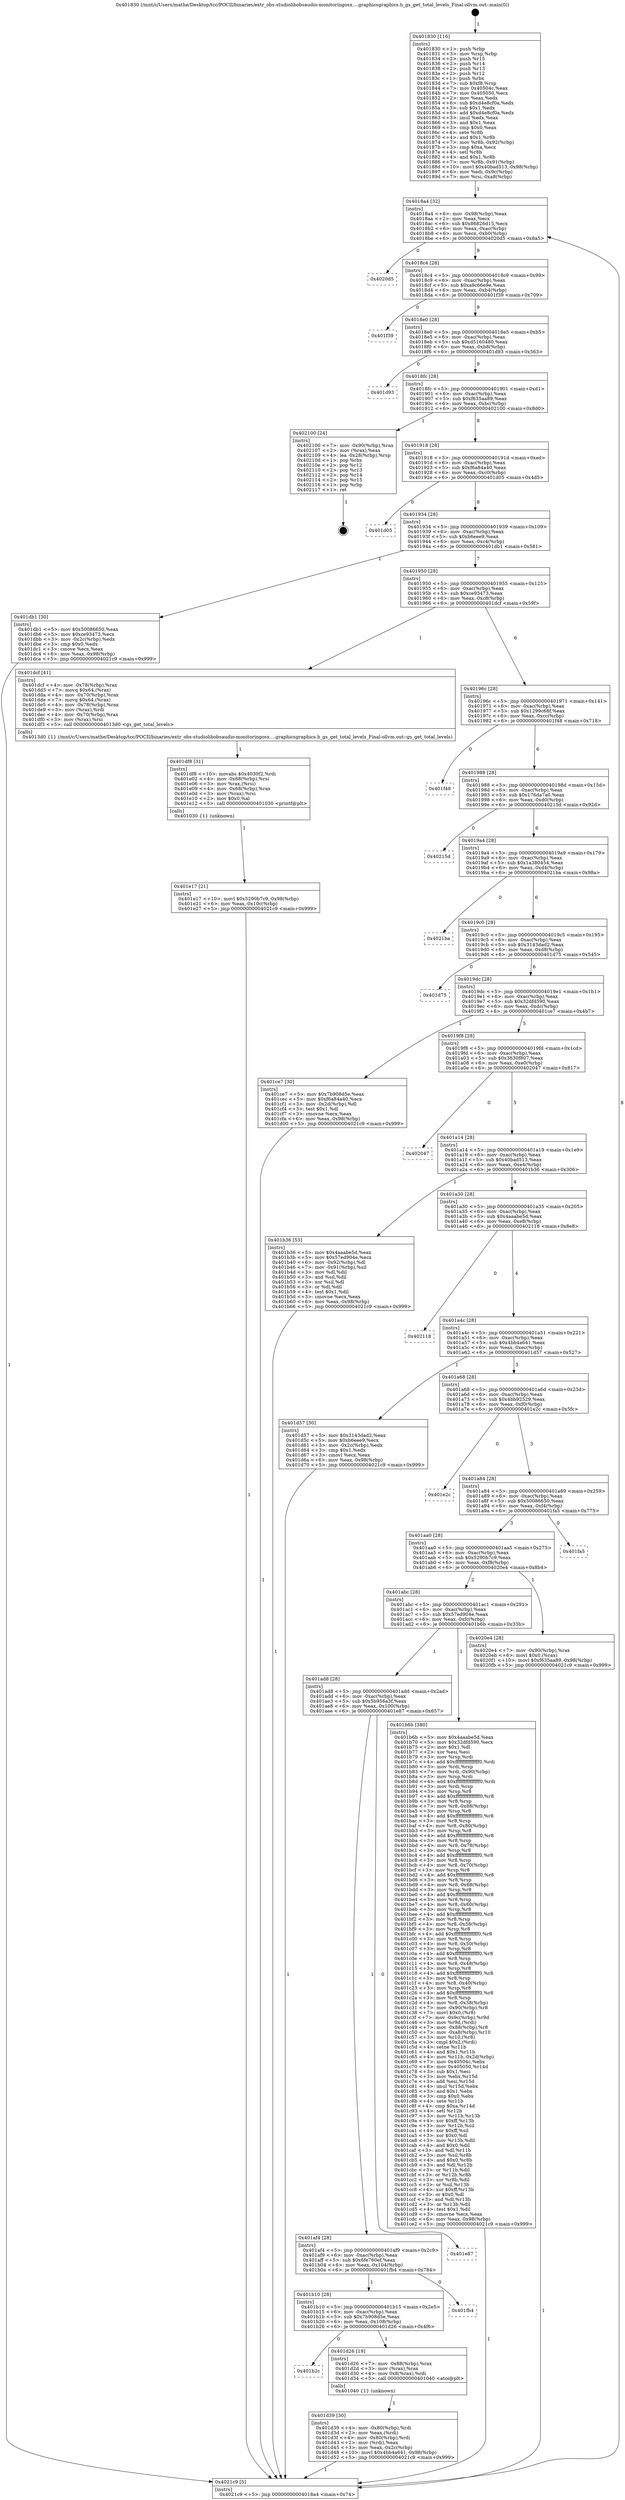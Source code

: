 digraph "0x401830" {
  label = "0x401830 (/mnt/c/Users/mathe/Desktop/tcc/POCII/binaries/extr_obs-studiolibobsaudio-monitoringosx....graphicsgraphics.h_gs_get_total_levels_Final-ollvm.out::main(0))"
  labelloc = "t"
  node[shape=record]

  Entry [label="",width=0.3,height=0.3,shape=circle,fillcolor=black,style=filled]
  "0x4018a4" [label="{
     0x4018a4 [32]\l
     | [instrs]\l
     &nbsp;&nbsp;0x4018a4 \<+6\>: mov -0x98(%rbp),%eax\l
     &nbsp;&nbsp;0x4018aa \<+2\>: mov %eax,%ecx\l
     &nbsp;&nbsp;0x4018ac \<+6\>: sub $0x86826d15,%ecx\l
     &nbsp;&nbsp;0x4018b2 \<+6\>: mov %eax,-0xac(%rbp)\l
     &nbsp;&nbsp;0x4018b8 \<+6\>: mov %ecx,-0xb0(%rbp)\l
     &nbsp;&nbsp;0x4018be \<+6\>: je 00000000004020d5 \<main+0x8a5\>\l
  }"]
  "0x4020d5" [label="{
     0x4020d5\l
  }", style=dashed]
  "0x4018c4" [label="{
     0x4018c4 [28]\l
     | [instrs]\l
     &nbsp;&nbsp;0x4018c4 \<+5\>: jmp 00000000004018c9 \<main+0x99\>\l
     &nbsp;&nbsp;0x4018c9 \<+6\>: mov -0xac(%rbp),%eax\l
     &nbsp;&nbsp;0x4018cf \<+5\>: sub $0xa9c66e9e,%eax\l
     &nbsp;&nbsp;0x4018d4 \<+6\>: mov %eax,-0xb4(%rbp)\l
     &nbsp;&nbsp;0x4018da \<+6\>: je 0000000000401f39 \<main+0x709\>\l
  }"]
  Exit [label="",width=0.3,height=0.3,shape=circle,fillcolor=black,style=filled,peripheries=2]
  "0x401f39" [label="{
     0x401f39\l
  }", style=dashed]
  "0x4018e0" [label="{
     0x4018e0 [28]\l
     | [instrs]\l
     &nbsp;&nbsp;0x4018e0 \<+5\>: jmp 00000000004018e5 \<main+0xb5\>\l
     &nbsp;&nbsp;0x4018e5 \<+6\>: mov -0xac(%rbp),%eax\l
     &nbsp;&nbsp;0x4018eb \<+5\>: sub $0xd5160480,%eax\l
     &nbsp;&nbsp;0x4018f0 \<+6\>: mov %eax,-0xb8(%rbp)\l
     &nbsp;&nbsp;0x4018f6 \<+6\>: je 0000000000401d93 \<main+0x563\>\l
  }"]
  "0x401e17" [label="{
     0x401e17 [21]\l
     | [instrs]\l
     &nbsp;&nbsp;0x401e17 \<+10\>: movl $0x5290b7c9,-0x98(%rbp)\l
     &nbsp;&nbsp;0x401e21 \<+6\>: mov %eax,-0x10c(%rbp)\l
     &nbsp;&nbsp;0x401e27 \<+5\>: jmp 00000000004021c9 \<main+0x999\>\l
  }"]
  "0x401d93" [label="{
     0x401d93\l
  }", style=dashed]
  "0x4018fc" [label="{
     0x4018fc [28]\l
     | [instrs]\l
     &nbsp;&nbsp;0x4018fc \<+5\>: jmp 0000000000401901 \<main+0xd1\>\l
     &nbsp;&nbsp;0x401901 \<+6\>: mov -0xac(%rbp),%eax\l
     &nbsp;&nbsp;0x401907 \<+5\>: sub $0xf635aa89,%eax\l
     &nbsp;&nbsp;0x40190c \<+6\>: mov %eax,-0xbc(%rbp)\l
     &nbsp;&nbsp;0x401912 \<+6\>: je 0000000000402100 \<main+0x8d0\>\l
  }"]
  "0x401df8" [label="{
     0x401df8 [31]\l
     | [instrs]\l
     &nbsp;&nbsp;0x401df8 \<+10\>: movabs $0x4030f2,%rdi\l
     &nbsp;&nbsp;0x401e02 \<+4\>: mov -0x68(%rbp),%rsi\l
     &nbsp;&nbsp;0x401e06 \<+3\>: mov %rax,(%rsi)\l
     &nbsp;&nbsp;0x401e09 \<+4\>: mov -0x68(%rbp),%rax\l
     &nbsp;&nbsp;0x401e0d \<+3\>: mov (%rax),%rsi\l
     &nbsp;&nbsp;0x401e10 \<+2\>: mov $0x0,%al\l
     &nbsp;&nbsp;0x401e12 \<+5\>: call 0000000000401030 \<printf@plt\>\l
     | [calls]\l
     &nbsp;&nbsp;0x401030 \{1\} (unknown)\l
  }"]
  "0x402100" [label="{
     0x402100 [24]\l
     | [instrs]\l
     &nbsp;&nbsp;0x402100 \<+7\>: mov -0x90(%rbp),%rax\l
     &nbsp;&nbsp;0x402107 \<+2\>: mov (%rax),%eax\l
     &nbsp;&nbsp;0x402109 \<+4\>: lea -0x28(%rbp),%rsp\l
     &nbsp;&nbsp;0x40210d \<+1\>: pop %rbx\l
     &nbsp;&nbsp;0x40210e \<+2\>: pop %r12\l
     &nbsp;&nbsp;0x402110 \<+2\>: pop %r13\l
     &nbsp;&nbsp;0x402112 \<+2\>: pop %r14\l
     &nbsp;&nbsp;0x402114 \<+2\>: pop %r15\l
     &nbsp;&nbsp;0x402116 \<+1\>: pop %rbp\l
     &nbsp;&nbsp;0x402117 \<+1\>: ret\l
  }"]
  "0x401918" [label="{
     0x401918 [28]\l
     | [instrs]\l
     &nbsp;&nbsp;0x401918 \<+5\>: jmp 000000000040191d \<main+0xed\>\l
     &nbsp;&nbsp;0x40191d \<+6\>: mov -0xac(%rbp),%eax\l
     &nbsp;&nbsp;0x401923 \<+5\>: sub $0xf6a84a40,%eax\l
     &nbsp;&nbsp;0x401928 \<+6\>: mov %eax,-0xc0(%rbp)\l
     &nbsp;&nbsp;0x40192e \<+6\>: je 0000000000401d05 \<main+0x4d5\>\l
  }"]
  "0x401d39" [label="{
     0x401d39 [30]\l
     | [instrs]\l
     &nbsp;&nbsp;0x401d39 \<+4\>: mov -0x80(%rbp),%rdi\l
     &nbsp;&nbsp;0x401d3d \<+2\>: mov %eax,(%rdi)\l
     &nbsp;&nbsp;0x401d3f \<+4\>: mov -0x80(%rbp),%rdi\l
     &nbsp;&nbsp;0x401d43 \<+2\>: mov (%rdi),%eax\l
     &nbsp;&nbsp;0x401d45 \<+3\>: mov %eax,-0x2c(%rbp)\l
     &nbsp;&nbsp;0x401d48 \<+10\>: movl $0x4bb4a641,-0x98(%rbp)\l
     &nbsp;&nbsp;0x401d52 \<+5\>: jmp 00000000004021c9 \<main+0x999\>\l
  }"]
  "0x401d05" [label="{
     0x401d05\l
  }", style=dashed]
  "0x401934" [label="{
     0x401934 [28]\l
     | [instrs]\l
     &nbsp;&nbsp;0x401934 \<+5\>: jmp 0000000000401939 \<main+0x109\>\l
     &nbsp;&nbsp;0x401939 \<+6\>: mov -0xac(%rbp),%eax\l
     &nbsp;&nbsp;0x40193f \<+5\>: sub $0xb6eee9,%eax\l
     &nbsp;&nbsp;0x401944 \<+6\>: mov %eax,-0xc4(%rbp)\l
     &nbsp;&nbsp;0x40194a \<+6\>: je 0000000000401db1 \<main+0x581\>\l
  }"]
  "0x401b2c" [label="{
     0x401b2c\l
  }", style=dashed]
  "0x401db1" [label="{
     0x401db1 [30]\l
     | [instrs]\l
     &nbsp;&nbsp;0x401db1 \<+5\>: mov $0x50086650,%eax\l
     &nbsp;&nbsp;0x401db6 \<+5\>: mov $0xce93473,%ecx\l
     &nbsp;&nbsp;0x401dbb \<+3\>: mov -0x2c(%rbp),%edx\l
     &nbsp;&nbsp;0x401dbe \<+3\>: cmp $0x0,%edx\l
     &nbsp;&nbsp;0x401dc1 \<+3\>: cmove %ecx,%eax\l
     &nbsp;&nbsp;0x401dc4 \<+6\>: mov %eax,-0x98(%rbp)\l
     &nbsp;&nbsp;0x401dca \<+5\>: jmp 00000000004021c9 \<main+0x999\>\l
  }"]
  "0x401950" [label="{
     0x401950 [28]\l
     | [instrs]\l
     &nbsp;&nbsp;0x401950 \<+5\>: jmp 0000000000401955 \<main+0x125\>\l
     &nbsp;&nbsp;0x401955 \<+6\>: mov -0xac(%rbp),%eax\l
     &nbsp;&nbsp;0x40195b \<+5\>: sub $0xce93473,%eax\l
     &nbsp;&nbsp;0x401960 \<+6\>: mov %eax,-0xc8(%rbp)\l
     &nbsp;&nbsp;0x401966 \<+6\>: je 0000000000401dcf \<main+0x59f\>\l
  }"]
  "0x401d26" [label="{
     0x401d26 [19]\l
     | [instrs]\l
     &nbsp;&nbsp;0x401d26 \<+7\>: mov -0x88(%rbp),%rax\l
     &nbsp;&nbsp;0x401d2d \<+3\>: mov (%rax),%rax\l
     &nbsp;&nbsp;0x401d30 \<+4\>: mov 0x8(%rax),%rdi\l
     &nbsp;&nbsp;0x401d34 \<+5\>: call 0000000000401040 \<atoi@plt\>\l
     | [calls]\l
     &nbsp;&nbsp;0x401040 \{1\} (unknown)\l
  }"]
  "0x401dcf" [label="{
     0x401dcf [41]\l
     | [instrs]\l
     &nbsp;&nbsp;0x401dcf \<+4\>: mov -0x78(%rbp),%rax\l
     &nbsp;&nbsp;0x401dd3 \<+7\>: movq $0x64,(%rax)\l
     &nbsp;&nbsp;0x401dda \<+4\>: mov -0x70(%rbp),%rax\l
     &nbsp;&nbsp;0x401dde \<+7\>: movq $0x64,(%rax)\l
     &nbsp;&nbsp;0x401de5 \<+4\>: mov -0x78(%rbp),%rax\l
     &nbsp;&nbsp;0x401de9 \<+3\>: mov (%rax),%rdi\l
     &nbsp;&nbsp;0x401dec \<+4\>: mov -0x70(%rbp),%rax\l
     &nbsp;&nbsp;0x401df0 \<+3\>: mov (%rax),%rsi\l
     &nbsp;&nbsp;0x401df3 \<+5\>: call 00000000004013d0 \<gs_get_total_levels\>\l
     | [calls]\l
     &nbsp;&nbsp;0x4013d0 \{1\} (/mnt/c/Users/mathe/Desktop/tcc/POCII/binaries/extr_obs-studiolibobsaudio-monitoringosx....graphicsgraphics.h_gs_get_total_levels_Final-ollvm.out::gs_get_total_levels)\l
  }"]
  "0x40196c" [label="{
     0x40196c [28]\l
     | [instrs]\l
     &nbsp;&nbsp;0x40196c \<+5\>: jmp 0000000000401971 \<main+0x141\>\l
     &nbsp;&nbsp;0x401971 \<+6\>: mov -0xac(%rbp),%eax\l
     &nbsp;&nbsp;0x401977 \<+5\>: sub $0x1299c68f,%eax\l
     &nbsp;&nbsp;0x40197c \<+6\>: mov %eax,-0xcc(%rbp)\l
     &nbsp;&nbsp;0x401982 \<+6\>: je 0000000000401f48 \<main+0x718\>\l
  }"]
  "0x401b10" [label="{
     0x401b10 [28]\l
     | [instrs]\l
     &nbsp;&nbsp;0x401b10 \<+5\>: jmp 0000000000401b15 \<main+0x2e5\>\l
     &nbsp;&nbsp;0x401b15 \<+6\>: mov -0xac(%rbp),%eax\l
     &nbsp;&nbsp;0x401b1b \<+5\>: sub $0x7b908d5e,%eax\l
     &nbsp;&nbsp;0x401b20 \<+6\>: mov %eax,-0x108(%rbp)\l
     &nbsp;&nbsp;0x401b26 \<+6\>: je 0000000000401d26 \<main+0x4f6\>\l
  }"]
  "0x401f48" [label="{
     0x401f48\l
  }", style=dashed]
  "0x401988" [label="{
     0x401988 [28]\l
     | [instrs]\l
     &nbsp;&nbsp;0x401988 \<+5\>: jmp 000000000040198d \<main+0x15d\>\l
     &nbsp;&nbsp;0x40198d \<+6\>: mov -0xac(%rbp),%eax\l
     &nbsp;&nbsp;0x401993 \<+5\>: sub $0x176da7a0,%eax\l
     &nbsp;&nbsp;0x401998 \<+6\>: mov %eax,-0xd0(%rbp)\l
     &nbsp;&nbsp;0x40199e \<+6\>: je 000000000040215d \<main+0x92d\>\l
  }"]
  "0x401fb4" [label="{
     0x401fb4\l
  }", style=dashed]
  "0x40215d" [label="{
     0x40215d\l
  }", style=dashed]
  "0x4019a4" [label="{
     0x4019a4 [28]\l
     | [instrs]\l
     &nbsp;&nbsp;0x4019a4 \<+5\>: jmp 00000000004019a9 \<main+0x179\>\l
     &nbsp;&nbsp;0x4019a9 \<+6\>: mov -0xac(%rbp),%eax\l
     &nbsp;&nbsp;0x4019af \<+5\>: sub $0x1a380454,%eax\l
     &nbsp;&nbsp;0x4019b4 \<+6\>: mov %eax,-0xd4(%rbp)\l
     &nbsp;&nbsp;0x4019ba \<+6\>: je 00000000004021ba \<main+0x98a\>\l
  }"]
  "0x401af4" [label="{
     0x401af4 [28]\l
     | [instrs]\l
     &nbsp;&nbsp;0x401af4 \<+5\>: jmp 0000000000401af9 \<main+0x2c9\>\l
     &nbsp;&nbsp;0x401af9 \<+6\>: mov -0xac(%rbp),%eax\l
     &nbsp;&nbsp;0x401aff \<+5\>: sub $0x6fe760ef,%eax\l
     &nbsp;&nbsp;0x401b04 \<+6\>: mov %eax,-0x104(%rbp)\l
     &nbsp;&nbsp;0x401b0a \<+6\>: je 0000000000401fb4 \<main+0x784\>\l
  }"]
  "0x4021ba" [label="{
     0x4021ba\l
  }", style=dashed]
  "0x4019c0" [label="{
     0x4019c0 [28]\l
     | [instrs]\l
     &nbsp;&nbsp;0x4019c0 \<+5\>: jmp 00000000004019c5 \<main+0x195\>\l
     &nbsp;&nbsp;0x4019c5 \<+6\>: mov -0xac(%rbp),%eax\l
     &nbsp;&nbsp;0x4019cb \<+5\>: sub $0x3143dad2,%eax\l
     &nbsp;&nbsp;0x4019d0 \<+6\>: mov %eax,-0xd8(%rbp)\l
     &nbsp;&nbsp;0x4019d6 \<+6\>: je 0000000000401d75 \<main+0x545\>\l
  }"]
  "0x401e87" [label="{
     0x401e87\l
  }", style=dashed]
  "0x401d75" [label="{
     0x401d75\l
  }", style=dashed]
  "0x4019dc" [label="{
     0x4019dc [28]\l
     | [instrs]\l
     &nbsp;&nbsp;0x4019dc \<+5\>: jmp 00000000004019e1 \<main+0x1b1\>\l
     &nbsp;&nbsp;0x4019e1 \<+6\>: mov -0xac(%rbp),%eax\l
     &nbsp;&nbsp;0x4019e7 \<+5\>: sub $0x32dfd590,%eax\l
     &nbsp;&nbsp;0x4019ec \<+6\>: mov %eax,-0xdc(%rbp)\l
     &nbsp;&nbsp;0x4019f2 \<+6\>: je 0000000000401ce7 \<main+0x4b7\>\l
  }"]
  "0x401ad8" [label="{
     0x401ad8 [28]\l
     | [instrs]\l
     &nbsp;&nbsp;0x401ad8 \<+5\>: jmp 0000000000401add \<main+0x2ad\>\l
     &nbsp;&nbsp;0x401add \<+6\>: mov -0xac(%rbp),%eax\l
     &nbsp;&nbsp;0x401ae3 \<+5\>: sub $0x5b956a3f,%eax\l
     &nbsp;&nbsp;0x401ae8 \<+6\>: mov %eax,-0x100(%rbp)\l
     &nbsp;&nbsp;0x401aee \<+6\>: je 0000000000401e87 \<main+0x657\>\l
  }"]
  "0x401ce7" [label="{
     0x401ce7 [30]\l
     | [instrs]\l
     &nbsp;&nbsp;0x401ce7 \<+5\>: mov $0x7b908d5e,%eax\l
     &nbsp;&nbsp;0x401cec \<+5\>: mov $0xf6a84a40,%ecx\l
     &nbsp;&nbsp;0x401cf1 \<+3\>: mov -0x2d(%rbp),%dl\l
     &nbsp;&nbsp;0x401cf4 \<+3\>: test $0x1,%dl\l
     &nbsp;&nbsp;0x401cf7 \<+3\>: cmovne %ecx,%eax\l
     &nbsp;&nbsp;0x401cfa \<+6\>: mov %eax,-0x98(%rbp)\l
     &nbsp;&nbsp;0x401d00 \<+5\>: jmp 00000000004021c9 \<main+0x999\>\l
  }"]
  "0x4019f8" [label="{
     0x4019f8 [28]\l
     | [instrs]\l
     &nbsp;&nbsp;0x4019f8 \<+5\>: jmp 00000000004019fd \<main+0x1cd\>\l
     &nbsp;&nbsp;0x4019fd \<+6\>: mov -0xac(%rbp),%eax\l
     &nbsp;&nbsp;0x401a03 \<+5\>: sub $0x3630f807,%eax\l
     &nbsp;&nbsp;0x401a08 \<+6\>: mov %eax,-0xe0(%rbp)\l
     &nbsp;&nbsp;0x401a0e \<+6\>: je 0000000000402047 \<main+0x817\>\l
  }"]
  "0x401b6b" [label="{
     0x401b6b [380]\l
     | [instrs]\l
     &nbsp;&nbsp;0x401b6b \<+5\>: mov $0x4aaabe5d,%eax\l
     &nbsp;&nbsp;0x401b70 \<+5\>: mov $0x32dfd590,%ecx\l
     &nbsp;&nbsp;0x401b75 \<+2\>: mov $0x1,%dl\l
     &nbsp;&nbsp;0x401b77 \<+2\>: xor %esi,%esi\l
     &nbsp;&nbsp;0x401b79 \<+3\>: mov %rsp,%rdi\l
     &nbsp;&nbsp;0x401b7c \<+4\>: add $0xfffffffffffffff0,%rdi\l
     &nbsp;&nbsp;0x401b80 \<+3\>: mov %rdi,%rsp\l
     &nbsp;&nbsp;0x401b83 \<+7\>: mov %rdi,-0x90(%rbp)\l
     &nbsp;&nbsp;0x401b8a \<+3\>: mov %rsp,%rdi\l
     &nbsp;&nbsp;0x401b8d \<+4\>: add $0xfffffffffffffff0,%rdi\l
     &nbsp;&nbsp;0x401b91 \<+3\>: mov %rdi,%rsp\l
     &nbsp;&nbsp;0x401b94 \<+3\>: mov %rsp,%r8\l
     &nbsp;&nbsp;0x401b97 \<+4\>: add $0xfffffffffffffff0,%r8\l
     &nbsp;&nbsp;0x401b9b \<+3\>: mov %r8,%rsp\l
     &nbsp;&nbsp;0x401b9e \<+7\>: mov %r8,-0x88(%rbp)\l
     &nbsp;&nbsp;0x401ba5 \<+3\>: mov %rsp,%r8\l
     &nbsp;&nbsp;0x401ba8 \<+4\>: add $0xfffffffffffffff0,%r8\l
     &nbsp;&nbsp;0x401bac \<+3\>: mov %r8,%rsp\l
     &nbsp;&nbsp;0x401baf \<+4\>: mov %r8,-0x80(%rbp)\l
     &nbsp;&nbsp;0x401bb3 \<+3\>: mov %rsp,%r8\l
     &nbsp;&nbsp;0x401bb6 \<+4\>: add $0xfffffffffffffff0,%r8\l
     &nbsp;&nbsp;0x401bba \<+3\>: mov %r8,%rsp\l
     &nbsp;&nbsp;0x401bbd \<+4\>: mov %r8,-0x78(%rbp)\l
     &nbsp;&nbsp;0x401bc1 \<+3\>: mov %rsp,%r8\l
     &nbsp;&nbsp;0x401bc4 \<+4\>: add $0xfffffffffffffff0,%r8\l
     &nbsp;&nbsp;0x401bc8 \<+3\>: mov %r8,%rsp\l
     &nbsp;&nbsp;0x401bcb \<+4\>: mov %r8,-0x70(%rbp)\l
     &nbsp;&nbsp;0x401bcf \<+3\>: mov %rsp,%r8\l
     &nbsp;&nbsp;0x401bd2 \<+4\>: add $0xfffffffffffffff0,%r8\l
     &nbsp;&nbsp;0x401bd6 \<+3\>: mov %r8,%rsp\l
     &nbsp;&nbsp;0x401bd9 \<+4\>: mov %r8,-0x68(%rbp)\l
     &nbsp;&nbsp;0x401bdd \<+3\>: mov %rsp,%r8\l
     &nbsp;&nbsp;0x401be0 \<+4\>: add $0xfffffffffffffff0,%r8\l
     &nbsp;&nbsp;0x401be4 \<+3\>: mov %r8,%rsp\l
     &nbsp;&nbsp;0x401be7 \<+4\>: mov %r8,-0x60(%rbp)\l
     &nbsp;&nbsp;0x401beb \<+3\>: mov %rsp,%r8\l
     &nbsp;&nbsp;0x401bee \<+4\>: add $0xfffffffffffffff0,%r8\l
     &nbsp;&nbsp;0x401bf2 \<+3\>: mov %r8,%rsp\l
     &nbsp;&nbsp;0x401bf5 \<+4\>: mov %r8,-0x58(%rbp)\l
     &nbsp;&nbsp;0x401bf9 \<+3\>: mov %rsp,%r8\l
     &nbsp;&nbsp;0x401bfc \<+4\>: add $0xfffffffffffffff0,%r8\l
     &nbsp;&nbsp;0x401c00 \<+3\>: mov %r8,%rsp\l
     &nbsp;&nbsp;0x401c03 \<+4\>: mov %r8,-0x50(%rbp)\l
     &nbsp;&nbsp;0x401c07 \<+3\>: mov %rsp,%r8\l
     &nbsp;&nbsp;0x401c0a \<+4\>: add $0xfffffffffffffff0,%r8\l
     &nbsp;&nbsp;0x401c0e \<+3\>: mov %r8,%rsp\l
     &nbsp;&nbsp;0x401c11 \<+4\>: mov %r8,-0x48(%rbp)\l
     &nbsp;&nbsp;0x401c15 \<+3\>: mov %rsp,%r8\l
     &nbsp;&nbsp;0x401c18 \<+4\>: add $0xfffffffffffffff0,%r8\l
     &nbsp;&nbsp;0x401c1c \<+3\>: mov %r8,%rsp\l
     &nbsp;&nbsp;0x401c1f \<+4\>: mov %r8,-0x40(%rbp)\l
     &nbsp;&nbsp;0x401c23 \<+3\>: mov %rsp,%r8\l
     &nbsp;&nbsp;0x401c26 \<+4\>: add $0xfffffffffffffff0,%r8\l
     &nbsp;&nbsp;0x401c2a \<+3\>: mov %r8,%rsp\l
     &nbsp;&nbsp;0x401c2d \<+4\>: mov %r8,-0x38(%rbp)\l
     &nbsp;&nbsp;0x401c31 \<+7\>: mov -0x90(%rbp),%r8\l
     &nbsp;&nbsp;0x401c38 \<+7\>: movl $0x0,(%r8)\l
     &nbsp;&nbsp;0x401c3f \<+7\>: mov -0x9c(%rbp),%r9d\l
     &nbsp;&nbsp;0x401c46 \<+3\>: mov %r9d,(%rdi)\l
     &nbsp;&nbsp;0x401c49 \<+7\>: mov -0x88(%rbp),%r8\l
     &nbsp;&nbsp;0x401c50 \<+7\>: mov -0xa8(%rbp),%r10\l
     &nbsp;&nbsp;0x401c57 \<+3\>: mov %r10,(%r8)\l
     &nbsp;&nbsp;0x401c5a \<+3\>: cmpl $0x2,(%rdi)\l
     &nbsp;&nbsp;0x401c5d \<+4\>: setne %r11b\l
     &nbsp;&nbsp;0x401c61 \<+4\>: and $0x1,%r11b\l
     &nbsp;&nbsp;0x401c65 \<+4\>: mov %r11b,-0x2d(%rbp)\l
     &nbsp;&nbsp;0x401c69 \<+7\>: mov 0x40504c,%ebx\l
     &nbsp;&nbsp;0x401c70 \<+8\>: mov 0x405050,%r14d\l
     &nbsp;&nbsp;0x401c78 \<+3\>: sub $0x1,%esi\l
     &nbsp;&nbsp;0x401c7b \<+3\>: mov %ebx,%r15d\l
     &nbsp;&nbsp;0x401c7e \<+3\>: add %esi,%r15d\l
     &nbsp;&nbsp;0x401c81 \<+4\>: imul %r15d,%ebx\l
     &nbsp;&nbsp;0x401c85 \<+3\>: and $0x1,%ebx\l
     &nbsp;&nbsp;0x401c88 \<+3\>: cmp $0x0,%ebx\l
     &nbsp;&nbsp;0x401c8b \<+4\>: sete %r11b\l
     &nbsp;&nbsp;0x401c8f \<+4\>: cmp $0xa,%r14d\l
     &nbsp;&nbsp;0x401c93 \<+4\>: setl %r12b\l
     &nbsp;&nbsp;0x401c97 \<+3\>: mov %r11b,%r13b\l
     &nbsp;&nbsp;0x401c9a \<+4\>: xor $0xff,%r13b\l
     &nbsp;&nbsp;0x401c9e \<+3\>: mov %r12b,%sil\l
     &nbsp;&nbsp;0x401ca1 \<+4\>: xor $0xff,%sil\l
     &nbsp;&nbsp;0x401ca5 \<+3\>: xor $0x0,%dl\l
     &nbsp;&nbsp;0x401ca8 \<+3\>: mov %r13b,%dil\l
     &nbsp;&nbsp;0x401cab \<+4\>: and $0x0,%dil\l
     &nbsp;&nbsp;0x401caf \<+3\>: and %dl,%r11b\l
     &nbsp;&nbsp;0x401cb2 \<+3\>: mov %sil,%r8b\l
     &nbsp;&nbsp;0x401cb5 \<+4\>: and $0x0,%r8b\l
     &nbsp;&nbsp;0x401cb9 \<+3\>: and %dl,%r12b\l
     &nbsp;&nbsp;0x401cbc \<+3\>: or %r11b,%dil\l
     &nbsp;&nbsp;0x401cbf \<+3\>: or %r12b,%r8b\l
     &nbsp;&nbsp;0x401cc2 \<+3\>: xor %r8b,%dil\l
     &nbsp;&nbsp;0x401cc5 \<+3\>: or %sil,%r13b\l
     &nbsp;&nbsp;0x401cc8 \<+4\>: xor $0xff,%r13b\l
     &nbsp;&nbsp;0x401ccc \<+3\>: or $0x0,%dl\l
     &nbsp;&nbsp;0x401ccf \<+3\>: and %dl,%r13b\l
     &nbsp;&nbsp;0x401cd2 \<+3\>: or %r13b,%dil\l
     &nbsp;&nbsp;0x401cd5 \<+4\>: test $0x1,%dil\l
     &nbsp;&nbsp;0x401cd9 \<+3\>: cmovne %ecx,%eax\l
     &nbsp;&nbsp;0x401cdc \<+6\>: mov %eax,-0x98(%rbp)\l
     &nbsp;&nbsp;0x401ce2 \<+5\>: jmp 00000000004021c9 \<main+0x999\>\l
  }"]
  "0x402047" [label="{
     0x402047\l
  }", style=dashed]
  "0x401a14" [label="{
     0x401a14 [28]\l
     | [instrs]\l
     &nbsp;&nbsp;0x401a14 \<+5\>: jmp 0000000000401a19 \<main+0x1e9\>\l
     &nbsp;&nbsp;0x401a19 \<+6\>: mov -0xac(%rbp),%eax\l
     &nbsp;&nbsp;0x401a1f \<+5\>: sub $0x40bad513,%eax\l
     &nbsp;&nbsp;0x401a24 \<+6\>: mov %eax,-0xe4(%rbp)\l
     &nbsp;&nbsp;0x401a2a \<+6\>: je 0000000000401b36 \<main+0x306\>\l
  }"]
  "0x401abc" [label="{
     0x401abc [28]\l
     | [instrs]\l
     &nbsp;&nbsp;0x401abc \<+5\>: jmp 0000000000401ac1 \<main+0x291\>\l
     &nbsp;&nbsp;0x401ac1 \<+6\>: mov -0xac(%rbp),%eax\l
     &nbsp;&nbsp;0x401ac7 \<+5\>: sub $0x57ed904e,%eax\l
     &nbsp;&nbsp;0x401acc \<+6\>: mov %eax,-0xfc(%rbp)\l
     &nbsp;&nbsp;0x401ad2 \<+6\>: je 0000000000401b6b \<main+0x33b\>\l
  }"]
  "0x401b36" [label="{
     0x401b36 [53]\l
     | [instrs]\l
     &nbsp;&nbsp;0x401b36 \<+5\>: mov $0x4aaabe5d,%eax\l
     &nbsp;&nbsp;0x401b3b \<+5\>: mov $0x57ed904e,%ecx\l
     &nbsp;&nbsp;0x401b40 \<+6\>: mov -0x92(%rbp),%dl\l
     &nbsp;&nbsp;0x401b46 \<+7\>: mov -0x91(%rbp),%sil\l
     &nbsp;&nbsp;0x401b4d \<+3\>: mov %dl,%dil\l
     &nbsp;&nbsp;0x401b50 \<+3\>: and %sil,%dil\l
     &nbsp;&nbsp;0x401b53 \<+3\>: xor %sil,%dl\l
     &nbsp;&nbsp;0x401b56 \<+3\>: or %dl,%dil\l
     &nbsp;&nbsp;0x401b59 \<+4\>: test $0x1,%dil\l
     &nbsp;&nbsp;0x401b5d \<+3\>: cmovne %ecx,%eax\l
     &nbsp;&nbsp;0x401b60 \<+6\>: mov %eax,-0x98(%rbp)\l
     &nbsp;&nbsp;0x401b66 \<+5\>: jmp 00000000004021c9 \<main+0x999\>\l
  }"]
  "0x401a30" [label="{
     0x401a30 [28]\l
     | [instrs]\l
     &nbsp;&nbsp;0x401a30 \<+5\>: jmp 0000000000401a35 \<main+0x205\>\l
     &nbsp;&nbsp;0x401a35 \<+6\>: mov -0xac(%rbp),%eax\l
     &nbsp;&nbsp;0x401a3b \<+5\>: sub $0x4aaabe5d,%eax\l
     &nbsp;&nbsp;0x401a40 \<+6\>: mov %eax,-0xe8(%rbp)\l
     &nbsp;&nbsp;0x401a46 \<+6\>: je 0000000000402118 \<main+0x8e8\>\l
  }"]
  "0x4021c9" [label="{
     0x4021c9 [5]\l
     | [instrs]\l
     &nbsp;&nbsp;0x4021c9 \<+5\>: jmp 00000000004018a4 \<main+0x74\>\l
  }"]
  "0x401830" [label="{
     0x401830 [116]\l
     | [instrs]\l
     &nbsp;&nbsp;0x401830 \<+1\>: push %rbp\l
     &nbsp;&nbsp;0x401831 \<+3\>: mov %rsp,%rbp\l
     &nbsp;&nbsp;0x401834 \<+2\>: push %r15\l
     &nbsp;&nbsp;0x401836 \<+2\>: push %r14\l
     &nbsp;&nbsp;0x401838 \<+2\>: push %r13\l
     &nbsp;&nbsp;0x40183a \<+2\>: push %r12\l
     &nbsp;&nbsp;0x40183c \<+1\>: push %rbx\l
     &nbsp;&nbsp;0x40183d \<+7\>: sub $0xf8,%rsp\l
     &nbsp;&nbsp;0x401844 \<+7\>: mov 0x40504c,%eax\l
     &nbsp;&nbsp;0x40184b \<+7\>: mov 0x405050,%ecx\l
     &nbsp;&nbsp;0x401852 \<+2\>: mov %eax,%edx\l
     &nbsp;&nbsp;0x401854 \<+6\>: sub $0xd4e8cf0a,%edx\l
     &nbsp;&nbsp;0x40185a \<+3\>: sub $0x1,%edx\l
     &nbsp;&nbsp;0x40185d \<+6\>: add $0xd4e8cf0a,%edx\l
     &nbsp;&nbsp;0x401863 \<+3\>: imul %edx,%eax\l
     &nbsp;&nbsp;0x401866 \<+3\>: and $0x1,%eax\l
     &nbsp;&nbsp;0x401869 \<+3\>: cmp $0x0,%eax\l
     &nbsp;&nbsp;0x40186c \<+4\>: sete %r8b\l
     &nbsp;&nbsp;0x401870 \<+4\>: and $0x1,%r8b\l
     &nbsp;&nbsp;0x401874 \<+7\>: mov %r8b,-0x92(%rbp)\l
     &nbsp;&nbsp;0x40187b \<+3\>: cmp $0xa,%ecx\l
     &nbsp;&nbsp;0x40187e \<+4\>: setl %r8b\l
     &nbsp;&nbsp;0x401882 \<+4\>: and $0x1,%r8b\l
     &nbsp;&nbsp;0x401886 \<+7\>: mov %r8b,-0x91(%rbp)\l
     &nbsp;&nbsp;0x40188d \<+10\>: movl $0x40bad513,-0x98(%rbp)\l
     &nbsp;&nbsp;0x401897 \<+6\>: mov %edi,-0x9c(%rbp)\l
     &nbsp;&nbsp;0x40189d \<+7\>: mov %rsi,-0xa8(%rbp)\l
  }"]
  "0x4020e4" [label="{
     0x4020e4 [28]\l
     | [instrs]\l
     &nbsp;&nbsp;0x4020e4 \<+7\>: mov -0x90(%rbp),%rax\l
     &nbsp;&nbsp;0x4020eb \<+6\>: movl $0x0,(%rax)\l
     &nbsp;&nbsp;0x4020f1 \<+10\>: movl $0xf635aa89,-0x98(%rbp)\l
     &nbsp;&nbsp;0x4020fb \<+5\>: jmp 00000000004021c9 \<main+0x999\>\l
  }"]
  "0x402118" [label="{
     0x402118\l
  }", style=dashed]
  "0x401a4c" [label="{
     0x401a4c [28]\l
     | [instrs]\l
     &nbsp;&nbsp;0x401a4c \<+5\>: jmp 0000000000401a51 \<main+0x221\>\l
     &nbsp;&nbsp;0x401a51 \<+6\>: mov -0xac(%rbp),%eax\l
     &nbsp;&nbsp;0x401a57 \<+5\>: sub $0x4bb4a641,%eax\l
     &nbsp;&nbsp;0x401a5c \<+6\>: mov %eax,-0xec(%rbp)\l
     &nbsp;&nbsp;0x401a62 \<+6\>: je 0000000000401d57 \<main+0x527\>\l
  }"]
  "0x401aa0" [label="{
     0x401aa0 [28]\l
     | [instrs]\l
     &nbsp;&nbsp;0x401aa0 \<+5\>: jmp 0000000000401aa5 \<main+0x275\>\l
     &nbsp;&nbsp;0x401aa5 \<+6\>: mov -0xac(%rbp),%eax\l
     &nbsp;&nbsp;0x401aab \<+5\>: sub $0x5290b7c9,%eax\l
     &nbsp;&nbsp;0x401ab0 \<+6\>: mov %eax,-0xf8(%rbp)\l
     &nbsp;&nbsp;0x401ab6 \<+6\>: je 00000000004020e4 \<main+0x8b4\>\l
  }"]
  "0x401d57" [label="{
     0x401d57 [30]\l
     | [instrs]\l
     &nbsp;&nbsp;0x401d57 \<+5\>: mov $0x3143dad2,%eax\l
     &nbsp;&nbsp;0x401d5c \<+5\>: mov $0xb6eee9,%ecx\l
     &nbsp;&nbsp;0x401d61 \<+3\>: mov -0x2c(%rbp),%edx\l
     &nbsp;&nbsp;0x401d64 \<+3\>: cmp $0x1,%edx\l
     &nbsp;&nbsp;0x401d67 \<+3\>: cmovl %ecx,%eax\l
     &nbsp;&nbsp;0x401d6a \<+6\>: mov %eax,-0x98(%rbp)\l
     &nbsp;&nbsp;0x401d70 \<+5\>: jmp 00000000004021c9 \<main+0x999\>\l
  }"]
  "0x401a68" [label="{
     0x401a68 [28]\l
     | [instrs]\l
     &nbsp;&nbsp;0x401a68 \<+5\>: jmp 0000000000401a6d \<main+0x23d\>\l
     &nbsp;&nbsp;0x401a6d \<+6\>: mov -0xac(%rbp),%eax\l
     &nbsp;&nbsp;0x401a73 \<+5\>: sub $0x4bb92529,%eax\l
     &nbsp;&nbsp;0x401a78 \<+6\>: mov %eax,-0xf0(%rbp)\l
     &nbsp;&nbsp;0x401a7e \<+6\>: je 0000000000401e2c \<main+0x5fc\>\l
  }"]
  "0x401fa5" [label="{
     0x401fa5\l
  }", style=dashed]
  "0x401e2c" [label="{
     0x401e2c\l
  }", style=dashed]
  "0x401a84" [label="{
     0x401a84 [28]\l
     | [instrs]\l
     &nbsp;&nbsp;0x401a84 \<+5\>: jmp 0000000000401a89 \<main+0x259\>\l
     &nbsp;&nbsp;0x401a89 \<+6\>: mov -0xac(%rbp),%eax\l
     &nbsp;&nbsp;0x401a8f \<+5\>: sub $0x50086650,%eax\l
     &nbsp;&nbsp;0x401a94 \<+6\>: mov %eax,-0xf4(%rbp)\l
     &nbsp;&nbsp;0x401a9a \<+6\>: je 0000000000401fa5 \<main+0x775\>\l
  }"]
  Entry -> "0x401830" [label=" 1"]
  "0x4018a4" -> "0x4020d5" [label=" 0"]
  "0x4018a4" -> "0x4018c4" [label=" 9"]
  "0x402100" -> Exit [label=" 1"]
  "0x4018c4" -> "0x401f39" [label=" 0"]
  "0x4018c4" -> "0x4018e0" [label=" 9"]
  "0x4020e4" -> "0x4021c9" [label=" 1"]
  "0x4018e0" -> "0x401d93" [label=" 0"]
  "0x4018e0" -> "0x4018fc" [label=" 9"]
  "0x401e17" -> "0x4021c9" [label=" 1"]
  "0x4018fc" -> "0x402100" [label=" 1"]
  "0x4018fc" -> "0x401918" [label=" 8"]
  "0x401df8" -> "0x401e17" [label=" 1"]
  "0x401918" -> "0x401d05" [label=" 0"]
  "0x401918" -> "0x401934" [label=" 8"]
  "0x401dcf" -> "0x401df8" [label=" 1"]
  "0x401934" -> "0x401db1" [label=" 1"]
  "0x401934" -> "0x401950" [label=" 7"]
  "0x401db1" -> "0x4021c9" [label=" 1"]
  "0x401950" -> "0x401dcf" [label=" 1"]
  "0x401950" -> "0x40196c" [label=" 6"]
  "0x401d57" -> "0x4021c9" [label=" 1"]
  "0x40196c" -> "0x401f48" [label=" 0"]
  "0x40196c" -> "0x401988" [label=" 6"]
  "0x401d26" -> "0x401d39" [label=" 1"]
  "0x401988" -> "0x40215d" [label=" 0"]
  "0x401988" -> "0x4019a4" [label=" 6"]
  "0x401b10" -> "0x401b2c" [label=" 0"]
  "0x4019a4" -> "0x4021ba" [label=" 0"]
  "0x4019a4" -> "0x4019c0" [label=" 6"]
  "0x401d39" -> "0x4021c9" [label=" 1"]
  "0x4019c0" -> "0x401d75" [label=" 0"]
  "0x4019c0" -> "0x4019dc" [label=" 6"]
  "0x401af4" -> "0x401b10" [label=" 1"]
  "0x4019dc" -> "0x401ce7" [label=" 1"]
  "0x4019dc" -> "0x4019f8" [label=" 5"]
  "0x401ad8" -> "0x401af4" [label=" 1"]
  "0x4019f8" -> "0x402047" [label=" 0"]
  "0x4019f8" -> "0x401a14" [label=" 5"]
  "0x401ad8" -> "0x401e87" [label=" 0"]
  "0x401a14" -> "0x401b36" [label=" 1"]
  "0x401a14" -> "0x401a30" [label=" 4"]
  "0x401b36" -> "0x4021c9" [label=" 1"]
  "0x401830" -> "0x4018a4" [label=" 1"]
  "0x4021c9" -> "0x4018a4" [label=" 8"]
  "0x401ce7" -> "0x4021c9" [label=" 1"]
  "0x401a30" -> "0x402118" [label=" 0"]
  "0x401a30" -> "0x401a4c" [label=" 4"]
  "0x401b6b" -> "0x4021c9" [label=" 1"]
  "0x401a4c" -> "0x401d57" [label=" 1"]
  "0x401a4c" -> "0x401a68" [label=" 3"]
  "0x401abc" -> "0x401ad8" [label=" 1"]
  "0x401a68" -> "0x401e2c" [label=" 0"]
  "0x401a68" -> "0x401a84" [label=" 3"]
  "0x401abc" -> "0x401b6b" [label=" 1"]
  "0x401a84" -> "0x401fa5" [label=" 0"]
  "0x401a84" -> "0x401aa0" [label=" 3"]
  "0x401b10" -> "0x401d26" [label=" 1"]
  "0x401aa0" -> "0x4020e4" [label=" 1"]
  "0x401aa0" -> "0x401abc" [label=" 2"]
  "0x401af4" -> "0x401fb4" [label=" 0"]
}
